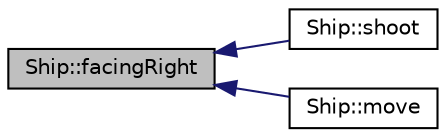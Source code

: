 digraph "Ship::facingRight"
{
  edge [fontname="Helvetica",fontsize="10",labelfontname="Helvetica",labelfontsize="10"];
  node [fontname="Helvetica",fontsize="10",shape=record];
  rankdir="LR";
  Node1 [label="Ship::facingRight",height=0.2,width=0.4,color="black", fillcolor="grey75", style="filled", fontcolor="black"];
  Node1 -> Node2 [dir="back",color="midnightblue",fontsize="10",style="solid",fontname="Helvetica"];
  Node2 [label="Ship::shoot",height=0.2,width=0.4,color="black", fillcolor="white", style="filled",URL="$classShip.html#abac6faf9de085233a06cffeaa56b5499",tooltip="shoot() function inherited from IShooter. "];
  Node1 -> Node3 [dir="back",color="midnightblue",fontsize="10",style="solid",fontname="Helvetica"];
  Node3 [label="Ship::move",height=0.2,width=0.4,color="black", fillcolor="white", style="filled",URL="$classShip.html#acf829e42a8df879a2cfa705d3527cd1a",tooltip="move() function inherited from MovingEntity Moves the ShootingMovingEntity as defined by the derived ..."];
}
